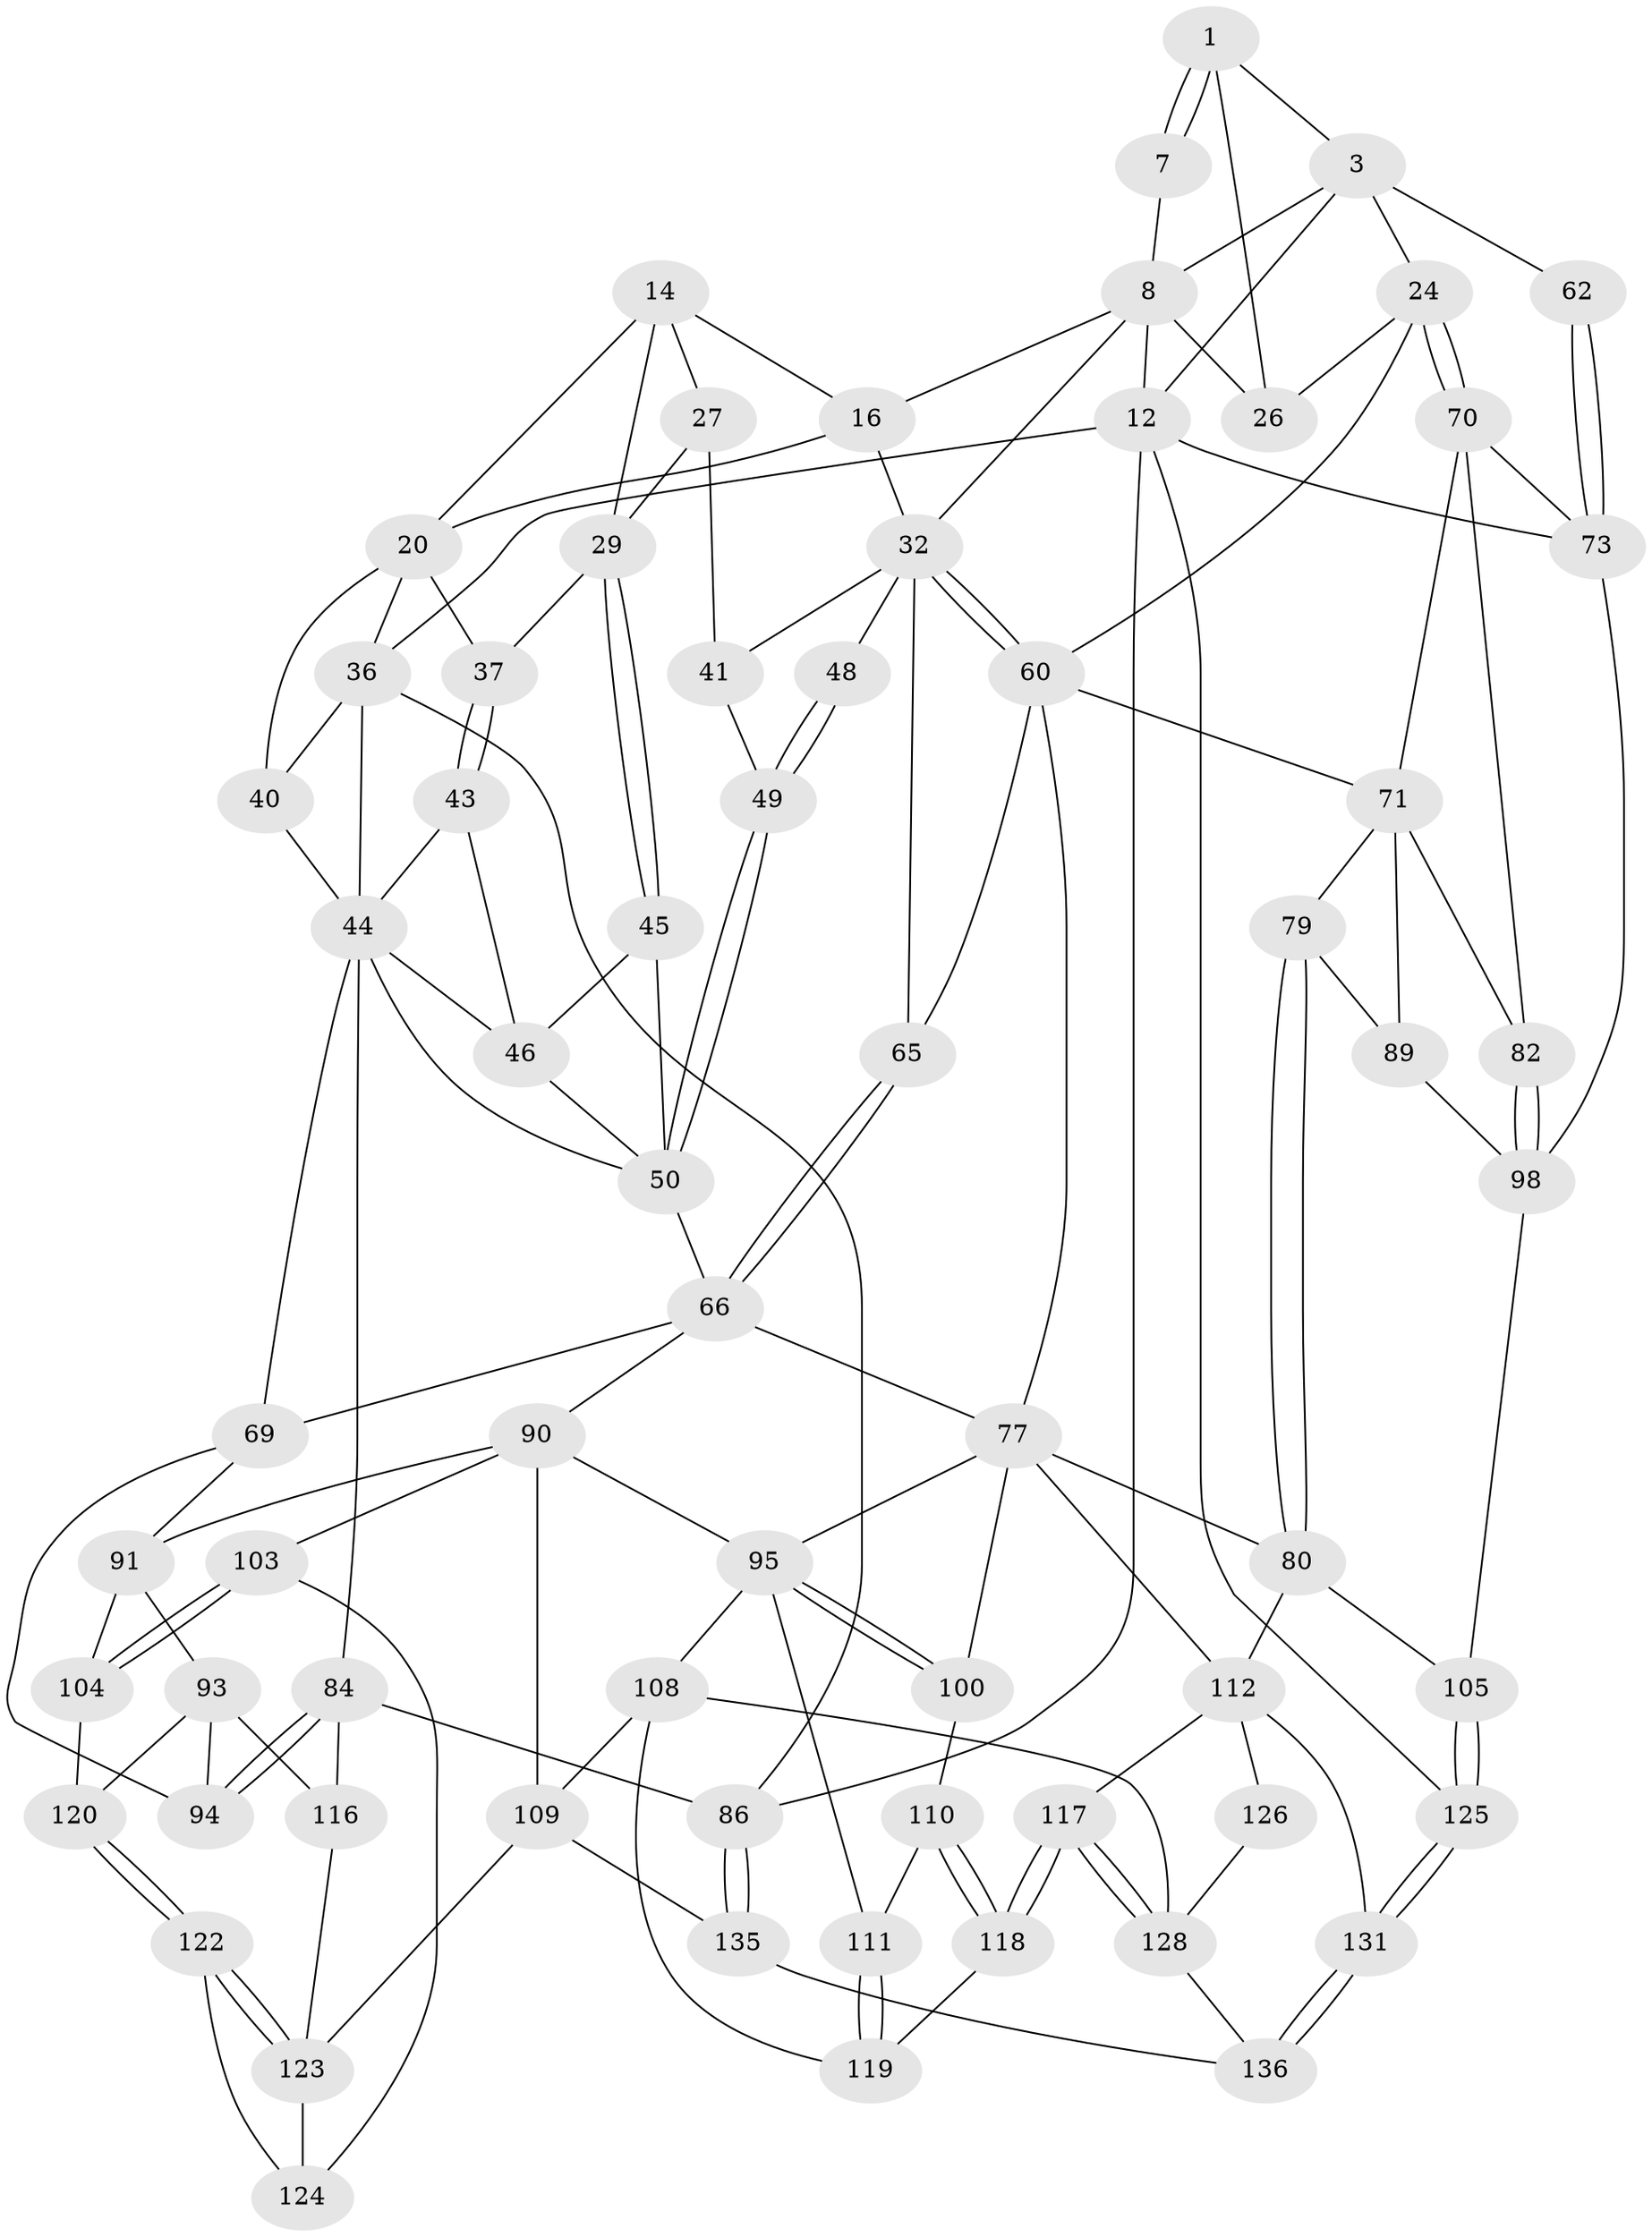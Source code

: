 // original degree distribution, {3: 0.029411764705882353, 4: 0.21323529411764705, 5: 0.5294117647058824, 6: 0.22794117647058823}
// Generated by graph-tools (version 1.1) at 2025/28/03/15/25 16:28:01]
// undirected, 68 vertices, 151 edges
graph export_dot {
graph [start="1"]
  node [color=gray90,style=filled];
  1 [pos="+0.8686375843989839+0.11952577434969137",super="+2"];
  3 [pos="+1+0",super="+22+4"];
  7 [pos="+0.8651877933663633+0.17872707465537294"];
  8 [pos="+0.7856781169427943+0.17876283066002988",super="+9+31"];
  12 [pos="+1+0",super="+87"];
  14 [pos="+0.2630112482677384+0.1397814334342183",super="+15+19"];
  16 [pos="+0.5218089931165781+0",super="+17"];
  20 [pos="+0.14340630386911227+0.13512115748758874",super="+38+21"];
  24 [pos="+0.982560397970241+0.37402182561091296",super="+25"];
  26 [pos="+0.8977668556093074+0.29671334137741007"];
  27 [pos="+0.2974307992912967+0.2190811975943545",super="+28"];
  29 [pos="+0.2304788205902442+0.25957643340499614",super="+30"];
  32 [pos="+0.6375455454186499+0.29102786221765725",super="+33"];
  36 [pos="+0+0",super="+39"];
  37 [pos="+0.13972264242602414+0.2625083513196316"];
  40 [pos="+0.033224004264772115+0.22356153085025127"];
  41 [pos="+0.3800231095577969+0.21670087465097543",super="+42"];
  43 [pos="+0.11601986181444962+0.2990240487037944"];
  44 [pos="+0.0802626189020542+0.29487353499353713",super="+52"];
  45 [pos="+0.2298076640481083+0.33444395786074177"];
  46 [pos="+0.182504079930897+0.36639088289614813",super="+47"];
  48 [pos="+0.3759544031507066+0.37048304023968404"];
  49 [pos="+0.3704306428013748+0.3728983330403179"];
  50 [pos="+0.35416738320550956+0.39380827582822336",super="+51"];
  60 [pos="+0.6930142471312108+0.42511085639640606",super="+63"];
  62 [pos="+1+0.404310108477646"];
  65 [pos="+0.5003211745323378+0.41246035253286417"];
  66 [pos="+0.416144426746103+0.5762834473466283",super="+67"];
  69 [pos="+0.19934738721716203+0.5130471350028146",super="+75"];
  70 [pos="+0.8490921921506898+0.5408661885814066",super="+74"];
  71 [pos="+0.8380846463886594+0.5435449141685629",super="+72+83"];
  73 [pos="+1+0.47898931799454586",super="+88"];
  77 [pos="+0.5964543891187377+0.5142591620136419",super="+78+81"];
  79 [pos="+0.7255305291696692+0.6831493833403749"];
  80 [pos="+0.6911058627754499+0.7104807764845146",super="+106"];
  82 [pos="+0.9000340294551475+0.6849227897217122"];
  84 [pos="+0+0.8148057684260828",super="+85"];
  86 [pos="+0+1"];
  89 [pos="+0.7729977761032366+0.6844180785454871"];
  90 [pos="+0.26666946292304416+0.6770303654323215",super="+97"];
  91 [pos="+0.21895852785529274+0.6979781129710083",super="+92"];
  93 [pos="+0.07863829147837596+0.7657238944473398",super="+115"];
  94 [pos="+0.07557433086316198+0.7648363823935423"];
  95 [pos="+0.46041720738667735+0.6440855292933322",super="+96"];
  98 [pos="+0.9180277362562428+0.7094971400831029",super="+101"];
  100 [pos="+0.6261098528272606+0.7283353943049543"];
  103 [pos="+0.21758606330456137+0.8235769173138076"];
  104 [pos="+0.2052587641767654+0.8122990999464296"];
  105 [pos="+0.8620500522619511+0.8598233816776988"];
  108 [pos="+0.40701098949254094+0.8746230609388014",super="+121"];
  109 [pos="+0.2997734524553208+0.9001250517339642",super="+134"];
  110 [pos="+0.5806153857309739+0.7759382940061862"];
  111 [pos="+0.47442873512715206+0.7952183893878236"];
  112 [pos="+0.7625665816042522+0.8542889321919037",super="+113+129"];
  116 [pos="+0.05029892132116994+0.8884736150871679"];
  117 [pos="+0.6340760444027076+0.8721862123211177"];
  118 [pos="+0.542358917691101+0.8615576463424597"];
  119 [pos="+0.538584745458435+0.8644368619687097"];
  120 [pos="+0.15530095333373303+0.8483038798790029"];
  122 [pos="+0.13322407909871464+0.8766283998353099"];
  123 [pos="+0.09675713471463235+0.8993657400010042",super="+133"];
  124 [pos="+0.16417524636062863+0.91545890993598"];
  125 [pos="+1+1"];
  126 [pos="+0.6839760433879172+0.908770152624691",super="+127"];
  128 [pos="+0.5889731606500356+0.9947711489694601",super="+132"];
  131 [pos="+0.8402252166763639+1"];
  135 [pos="+0.2325159918377402+1"];
  136 [pos="+0.5466121699721159+1"];
  1 -- 7 [weight=2];
  1 -- 7;
  1 -- 3 [weight=2];
  1 -- 26;
  3 -- 24;
  3 -- 62 [weight=2];
  3 -- 8;
  3 -- 12;
  7 -- 8;
  8 -- 12;
  8 -- 26;
  8 -- 32;
  8 -- 16;
  12 -- 36;
  12 -- 125;
  12 -- 86;
  12 -- 73;
  14 -- 16;
  14 -- 27;
  14 -- 20;
  14 -- 29;
  16 -- 32;
  16 -- 20;
  20 -- 40;
  20 -- 37;
  20 -- 36;
  24 -- 70;
  24 -- 70;
  24 -- 26;
  24 -- 60;
  27 -- 41 [weight=2];
  27 -- 29;
  29 -- 45;
  29 -- 45;
  29 -- 37;
  32 -- 60;
  32 -- 60;
  32 -- 48 [weight=2];
  32 -- 65;
  32 -- 41;
  36 -- 86;
  36 -- 40;
  36 -- 44;
  37 -- 43;
  37 -- 43;
  40 -- 44;
  41 -- 49;
  43 -- 44;
  43 -- 46;
  44 -- 50;
  44 -- 84;
  44 -- 69 [weight=2];
  44 -- 46;
  45 -- 46;
  45 -- 50;
  46 -- 50;
  48 -- 49;
  48 -- 49;
  49 -- 50;
  49 -- 50;
  50 -- 66;
  60 -- 65;
  60 -- 77;
  60 -- 71;
  62 -- 73;
  62 -- 73;
  65 -- 66;
  65 -- 66;
  66 -- 77;
  66 -- 69;
  66 -- 90;
  69 -- 91;
  69 -- 94;
  70 -- 71;
  70 -- 73;
  70 -- 82;
  71 -- 79;
  71 -- 89;
  71 -- 82;
  73 -- 98;
  77 -- 95;
  77 -- 80;
  77 -- 100;
  77 -- 112;
  79 -- 80;
  79 -- 80;
  79 -- 89;
  80 -- 105;
  80 -- 112;
  82 -- 98;
  82 -- 98;
  84 -- 94;
  84 -- 94;
  84 -- 116;
  84 -- 86;
  86 -- 135;
  86 -- 135;
  89 -- 98;
  90 -- 91;
  90 -- 103;
  90 -- 109;
  90 -- 95;
  91 -- 104;
  91 -- 93;
  93 -- 94;
  93 -- 120;
  93 -- 116;
  95 -- 100;
  95 -- 100;
  95 -- 108;
  95 -- 111;
  98 -- 105;
  100 -- 110;
  103 -- 104;
  103 -- 104;
  103 -- 124;
  104 -- 120;
  105 -- 125;
  105 -- 125;
  108 -- 109;
  108 -- 128;
  108 -- 119;
  109 -- 135;
  109 -- 123;
  110 -- 111;
  110 -- 118;
  110 -- 118;
  111 -- 119;
  111 -- 119;
  112 -- 117;
  112 -- 126 [weight=2];
  112 -- 131;
  116 -- 123;
  117 -- 118;
  117 -- 118;
  117 -- 128;
  117 -- 128;
  118 -- 119;
  120 -- 122;
  120 -- 122;
  122 -- 123;
  122 -- 123;
  122 -- 124;
  123 -- 124;
  125 -- 131;
  125 -- 131;
  126 -- 128;
  128 -- 136;
  131 -- 136;
  131 -- 136;
  135 -- 136;
}
